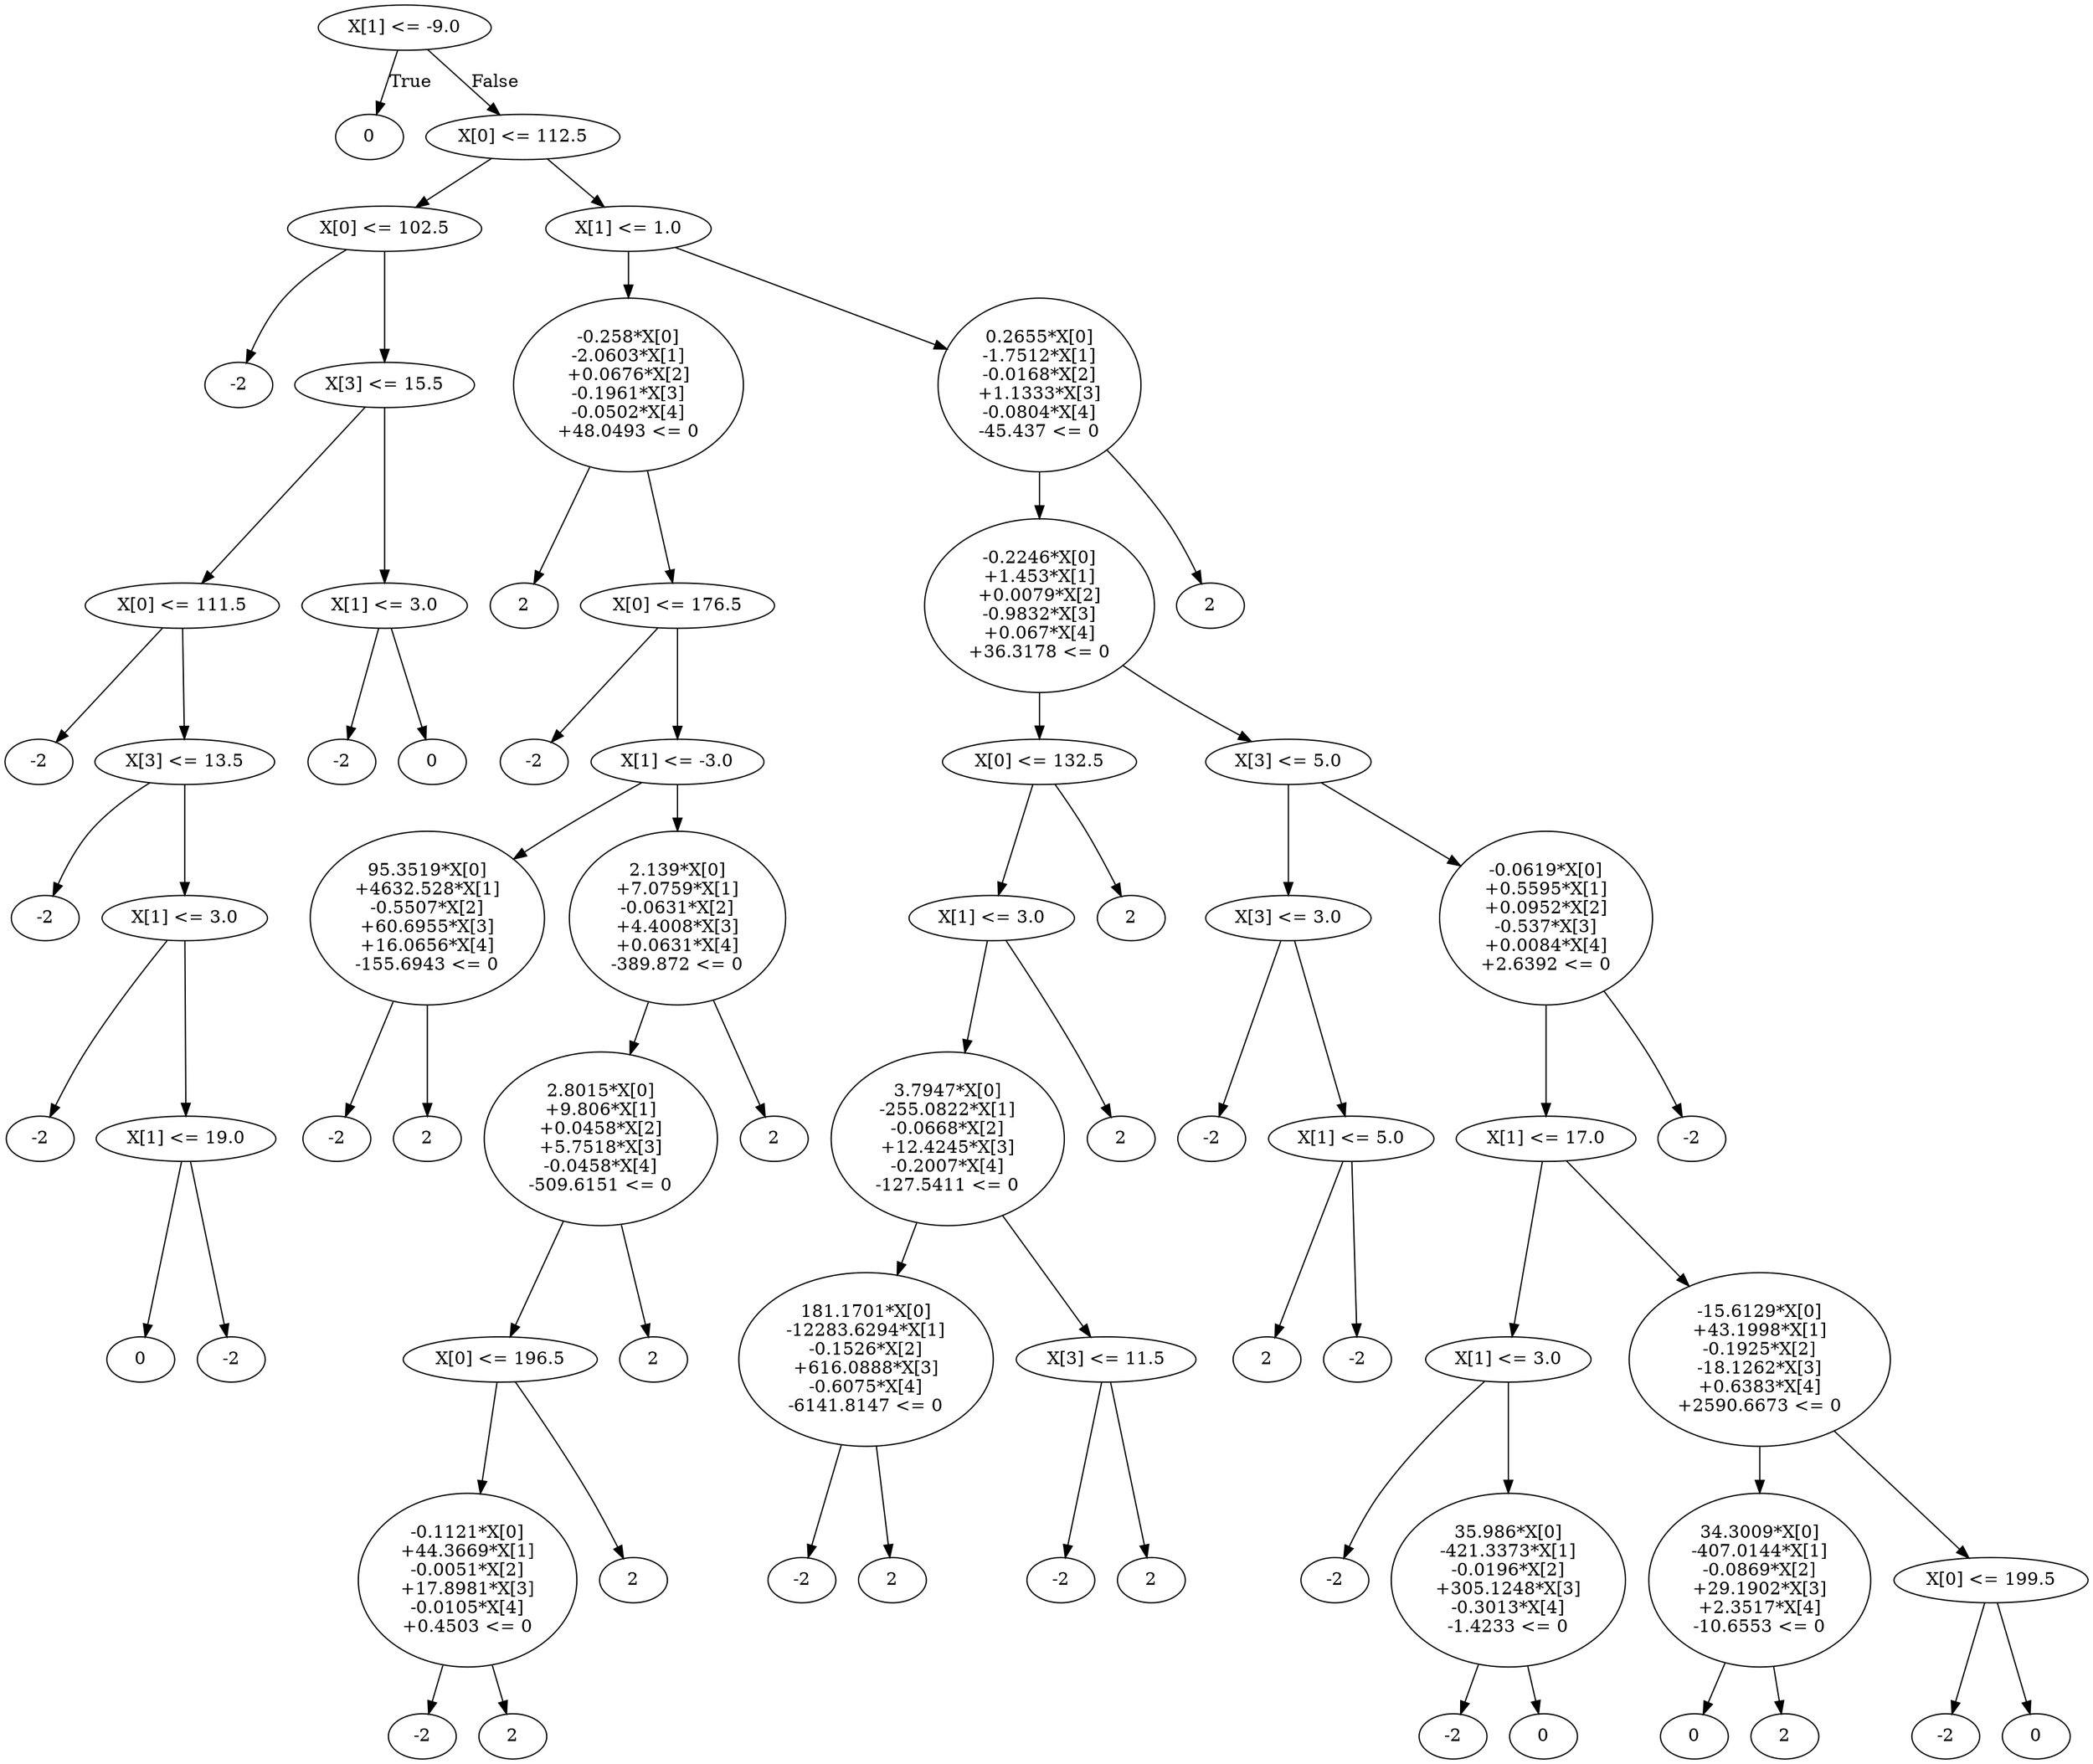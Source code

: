 digraph {
0 [label="X[1] <= -9.0"];
1 [label="0"];
0 -> 1 [label="True"];
2 [label="X[0] <= 112.5"];
3 [label="X[0] <= 102.5"];
4 [label="-2"];
3 -> 4 [label=""];
5 [label="X[3] <= 15.5"];
6 [label="X[0] <= 111.5"];
7 [label="-2"];
6 -> 7 [label=""];
8 [label="X[3] <= 13.5"];
9 [label="-2"];
8 -> 9 [label=""];
10 [label="X[1] <= 3.0"];
11 [label="-2"];
10 -> 11 [label=""];
12 [label="X[1] <= 19.0"];
13 [label="0"];
12 -> 13 [label=""];
14 [label="-2"];
12 -> 14 [label=""];
10 -> 12 [label=""];
8 -> 10 [label=""];
6 -> 8 [label=""];
5 -> 6 [label=""];
15 [label="X[1] <= 3.0"];
16 [label="-2"];
15 -> 16 [label=""];
17 [label="0"];
15 -> 17 [label=""];
5 -> 15 [label=""];
3 -> 5 [label=""];
2 -> 3 [label=""];
18 [label="X[1] <= 1.0"];
19 [label="-0.258*X[0]
-2.0603*X[1]
+0.0676*X[2]
-0.1961*X[3]
-0.0502*X[4]
+48.0493 <= 0"];
20 [label="2"];
19 -> 20 [label=""];
21 [label="X[0] <= 176.5"];
22 [label="-2"];
21 -> 22 [label=""];
23 [label="X[1] <= -3.0"];
24 [label="95.3519*X[0]
+4632.528*X[1]
-0.5507*X[2]
+60.6955*X[3]
+16.0656*X[4]
-155.6943 <= 0"];
25 [label="-2"];
24 -> 25 [label=""];
26 [label="2"];
24 -> 26 [label=""];
23 -> 24 [label=""];
27 [label="2.139*X[0]
+7.0759*X[1]
-0.0631*X[2]
+4.4008*X[3]
+0.0631*X[4]
-389.872 <= 0"];
28 [label="2.8015*X[0]
+9.806*X[1]
+0.0458*X[2]
+5.7518*X[3]
-0.0458*X[4]
-509.6151 <= 0"];
29 [label="X[0] <= 196.5"];
30 [label="-0.1121*X[0]
+44.3669*X[1]
-0.0051*X[2]
+17.8981*X[3]
-0.0105*X[4]
+0.4503 <= 0"];
31 [label="-2"];
30 -> 31 [label=""];
32 [label="2"];
30 -> 32 [label=""];
29 -> 30 [label=""];
33 [label="2"];
29 -> 33 [label=""];
28 -> 29 [label=""];
34 [label="2"];
28 -> 34 [label=""];
27 -> 28 [label=""];
35 [label="2"];
27 -> 35 [label=""];
23 -> 27 [label=""];
21 -> 23 [label=""];
19 -> 21 [label=""];
18 -> 19 [label=""];
36 [label="0.2655*X[0]
-1.7512*X[1]
-0.0168*X[2]
+1.1333*X[3]
-0.0804*X[4]
-45.437 <= 0"];
37 [label="-0.2246*X[0]
+1.453*X[1]
+0.0079*X[2]
-0.9832*X[3]
+0.067*X[4]
+36.3178 <= 0"];
38 [label="X[0] <= 132.5"];
39 [label="X[1] <= 3.0"];
40 [label="3.7947*X[0]
-255.0822*X[1]
-0.0668*X[2]
+12.4245*X[3]
-0.2007*X[4]
-127.5411 <= 0"];
41 [label="181.1701*X[0]
-12283.6294*X[1]
-0.1526*X[2]
+616.0888*X[3]
-0.6075*X[4]
-6141.8147 <= 0"];
42 [label="-2"];
41 -> 42 [label=""];
43 [label="2"];
41 -> 43 [label=""];
40 -> 41 [label=""];
44 [label="X[3] <= 11.5"];
45 [label="-2"];
44 -> 45 [label=""];
46 [label="2"];
44 -> 46 [label=""];
40 -> 44 [label=""];
39 -> 40 [label=""];
47 [label="2"];
39 -> 47 [label=""];
38 -> 39 [label=""];
48 [label="2"];
38 -> 48 [label=""];
37 -> 38 [label=""];
49 [label="X[3] <= 5.0"];
50 [label="X[3] <= 3.0"];
51 [label="-2"];
50 -> 51 [label=""];
52 [label="X[1] <= 5.0"];
53 [label="2"];
52 -> 53 [label=""];
54 [label="-2"];
52 -> 54 [label=""];
50 -> 52 [label=""];
49 -> 50 [label=""];
55 [label="-0.0619*X[0]
+0.5595*X[1]
+0.0952*X[2]
-0.537*X[3]
+0.0084*X[4]
+2.6392 <= 0"];
56 [label="X[1] <= 17.0"];
57 [label="X[1] <= 3.0"];
58 [label="-2"];
57 -> 58 [label=""];
59 [label="35.986*X[0]
-421.3373*X[1]
-0.0196*X[2]
+305.1248*X[3]
-0.3013*X[4]
-1.4233 <= 0"];
60 [label="-2"];
59 -> 60 [label=""];
61 [label="0"];
59 -> 61 [label=""];
57 -> 59 [label=""];
56 -> 57 [label=""];
62 [label="-15.6129*X[0]
+43.1998*X[1]
-0.1925*X[2]
-18.1262*X[3]
+0.6383*X[4]
+2590.6673 <= 0"];
63 [label="34.3009*X[0]
-407.0144*X[1]
-0.0869*X[2]
+29.1902*X[3]
+2.3517*X[4]
-10.6553 <= 0"];
64 [label="0"];
63 -> 64 [label=""];
65 [label="2"];
63 -> 65 [label=""];
62 -> 63 [label=""];
66 [label="X[0] <= 199.5"];
67 [label="-2"];
66 -> 67 [label=""];
68 [label="0"];
66 -> 68 [label=""];
62 -> 66 [label=""];
56 -> 62 [label=""];
55 -> 56 [label=""];
69 [label="-2"];
55 -> 69 [label=""];
49 -> 55 [label=""];
37 -> 49 [label=""];
36 -> 37 [label=""];
70 [label="2"];
36 -> 70 [label=""];
18 -> 36 [label=""];
2 -> 18 [label=""];
0 -> 2 [label="False"];

}